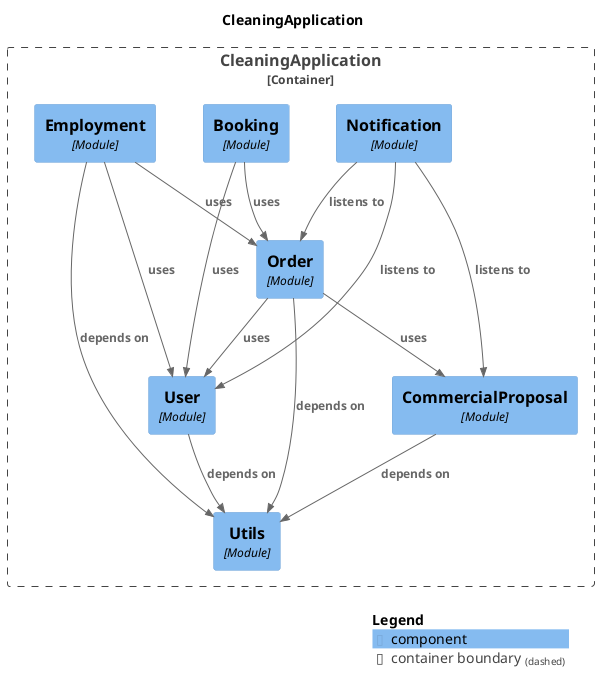 @startuml
set separator none
title CleaningApplication

top to bottom direction

!include <C4/C4>
!include <C4/C4_Context>
!include <C4/C4_Component>

Container_Boundary("CleaningApplication.CleaningApplication_boundary", "CleaningApplication", $tags="") {
  Component(CleaningApplication.CleaningApplication.Notification, "Notification", $techn="Module", $descr="", $tags="", $link="")
  Component(CleaningApplication.CleaningApplication.Booking, "Booking", $techn="Module", $descr="", $tags="", $link="")
  Component(CleaningApplication.CleaningApplication.Utils, "Utils", $techn="Module", $descr="", $tags="", $link="")
  Component(CleaningApplication.CleaningApplication.Employment, "Employment", $techn="Module", $descr="", $tags="", $link="")
  Component(CleaningApplication.CleaningApplication.User, "User", $techn="Module", $descr="", $tags="", $link="")
  Component(CleaningApplication.CleaningApplication.CommercialProposal, "CommercialProposal", $techn="Module", $descr="", $tags="", $link="")
  Component(CleaningApplication.CleaningApplication.Order, "Order", $techn="Module", $descr="", $tags="", $link="")
}

Rel(CleaningApplication.CleaningApplication.User, CleaningApplication.CleaningApplication.Utils, "depends on", $techn="", $tags="", $link="")
Rel(CleaningApplication.CleaningApplication.CommercialProposal, CleaningApplication.CleaningApplication.Utils, "depends on", $techn="", $tags="", $link="")
Rel(CleaningApplication.CleaningApplication.Order, CleaningApplication.CleaningApplication.Utils, "depends on", $techn="", $tags="", $link="")
Rel(CleaningApplication.CleaningApplication.Order, CleaningApplication.CleaningApplication.User, "uses", $techn="", $tags="", $link="")
Rel(CleaningApplication.CleaningApplication.Order, CleaningApplication.CleaningApplication.CommercialProposal, "uses", $techn="", $tags="", $link="")
Rel(CleaningApplication.CleaningApplication.Notification, CleaningApplication.CleaningApplication.User, "listens to", $techn="", $tags="", $link="")
Rel(CleaningApplication.CleaningApplication.Notification, CleaningApplication.CleaningApplication.CommercialProposal, "listens to", $techn="", $tags="", $link="")
Rel(CleaningApplication.CleaningApplication.Notification, CleaningApplication.CleaningApplication.Order, "listens to", $techn="", $tags="", $link="")
Rel(CleaningApplication.CleaningApplication.Booking, CleaningApplication.CleaningApplication.Order, "uses", $techn="", $tags="", $link="")
Rel(CleaningApplication.CleaningApplication.Booking, CleaningApplication.CleaningApplication.User, "uses", $techn="", $tags="", $link="")
Rel(CleaningApplication.CleaningApplication.Employment, CleaningApplication.CleaningApplication.Utils, "depends on", $techn="", $tags="", $link="")
Rel(CleaningApplication.CleaningApplication.Employment, CleaningApplication.CleaningApplication.User, "uses", $techn="", $tags="", $link="")
Rel(CleaningApplication.CleaningApplication.Employment, CleaningApplication.CleaningApplication.Order, "uses", $techn="", $tags="", $link="")

SHOW_LEGEND(true)
@enduml